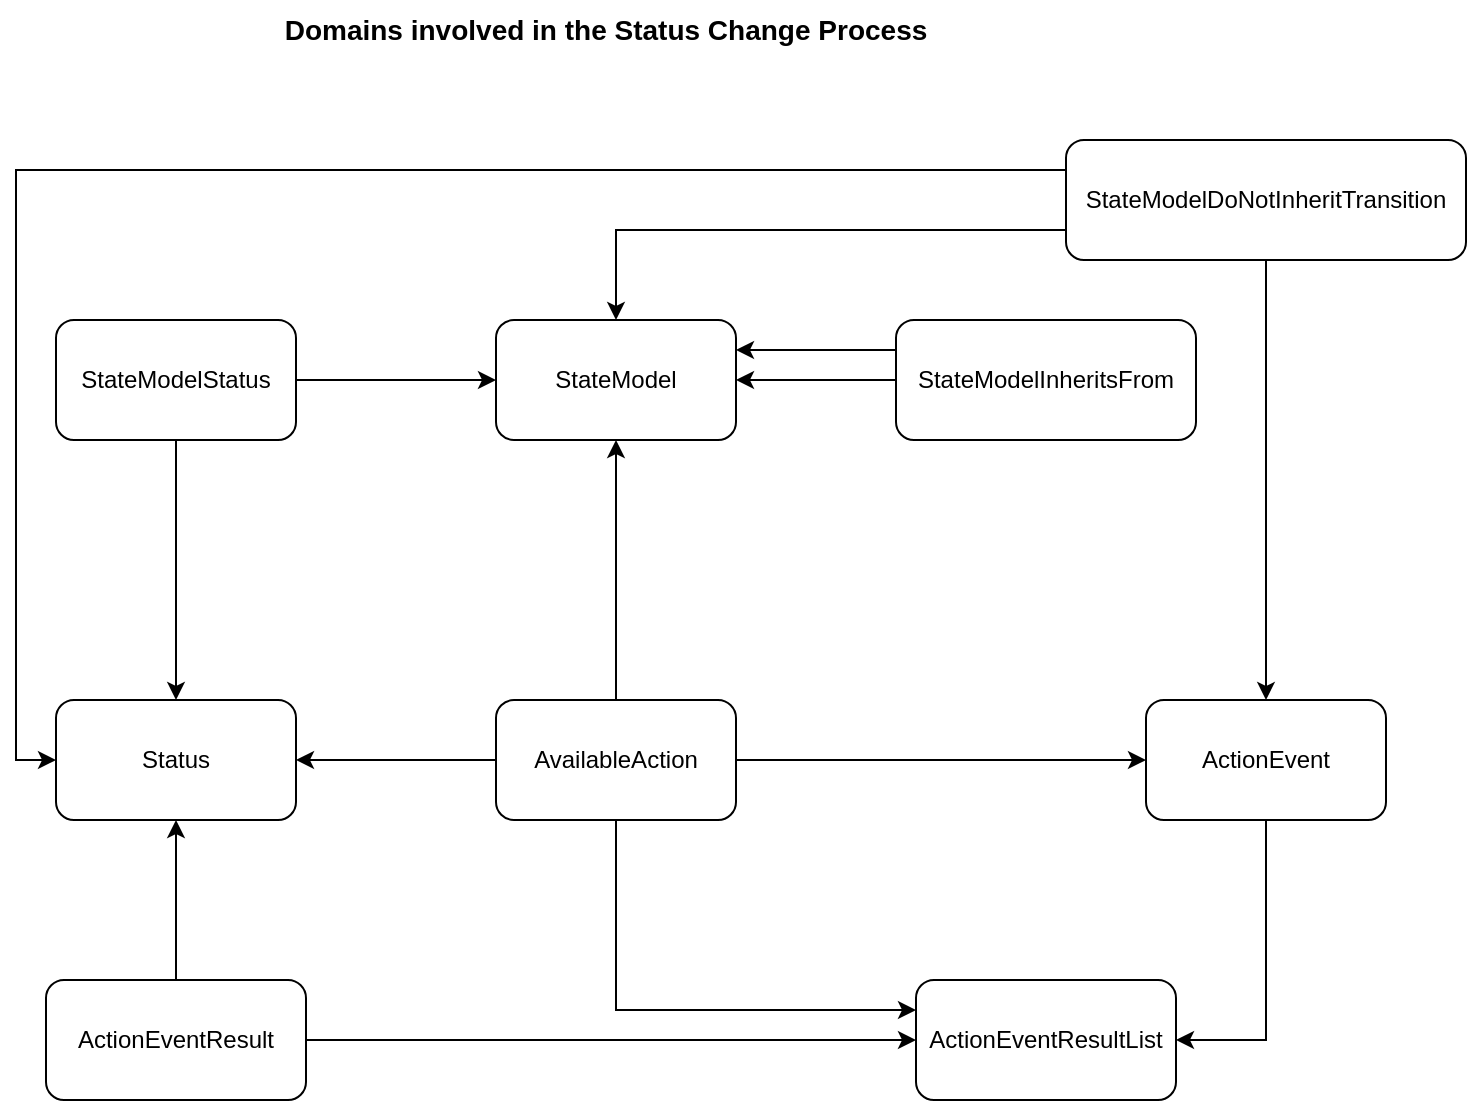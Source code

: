 <mxfile version="21.2.8" type="device">
  <diagram id="gV_GIdKUKbbQq0kPAH81" name="Page-1">
    <mxGraphModel dx="1098" dy="838" grid="1" gridSize="10" guides="1" tooltips="1" connect="1" arrows="1" fold="1" page="1" pageScale="1" pageWidth="850" pageHeight="1100" math="0" shadow="0">
      <root>
        <mxCell id="0" />
        <mxCell id="1" parent="0" />
        <mxCell id="Ve5IslS_dmMGO7tbepop-1" value="StateModel" style="rounded=1;whiteSpace=wrap;html=1;" parent="1" vertex="1">
          <mxGeometry x="305" y="190" width="120" height="60" as="geometry" />
        </mxCell>
        <mxCell id="Ve5IslS_dmMGO7tbepop-2" value="Status" style="rounded=1;whiteSpace=wrap;html=1;" parent="1" vertex="1">
          <mxGeometry x="85" y="380" width="120" height="60" as="geometry" />
        </mxCell>
        <mxCell id="h01yFiyFDO9bGe9575jl-4" style="edgeStyle=orthogonalEdgeStyle;rounded=0;orthogonalLoop=1;jettySize=auto;html=1;entryX=1;entryY=0.5;entryDx=0;entryDy=0;" edge="1" parent="1" source="Ve5IslS_dmMGO7tbepop-3" target="Ve5IslS_dmMGO7tbepop-4">
          <mxGeometry relative="1" as="geometry" />
        </mxCell>
        <mxCell id="Ve5IslS_dmMGO7tbepop-3" value="ActionEvent" style="rounded=1;whiteSpace=wrap;html=1;" parent="1" vertex="1">
          <mxGeometry x="630" y="380" width="120" height="60" as="geometry" />
        </mxCell>
        <mxCell id="Ve5IslS_dmMGO7tbepop-4" value="ActionEventResultList" style="rounded=1;whiteSpace=wrap;html=1;" parent="1" vertex="1">
          <mxGeometry x="515" y="520" width="130" height="60" as="geometry" />
        </mxCell>
        <mxCell id="GCMgNN6SySbp-9KwpjaD-1" style="edgeStyle=orthogonalEdgeStyle;rounded=0;orthogonalLoop=1;jettySize=auto;html=1;exitX=0;exitY=0.5;exitDx=0;exitDy=0;entryX=1;entryY=0.5;entryDx=0;entryDy=0;" parent="1" source="Ve5IslS_dmMGO7tbepop-5" target="Ve5IslS_dmMGO7tbepop-2" edge="1">
          <mxGeometry relative="1" as="geometry" />
        </mxCell>
        <mxCell id="h01yFiyFDO9bGe9575jl-5" style="edgeStyle=orthogonalEdgeStyle;rounded=0;orthogonalLoop=1;jettySize=auto;html=1;entryX=0.5;entryY=1;entryDx=0;entryDy=0;" edge="1" parent="1" source="Ve5IslS_dmMGO7tbepop-5" target="Ve5IslS_dmMGO7tbepop-1">
          <mxGeometry relative="1" as="geometry" />
        </mxCell>
        <mxCell id="h01yFiyFDO9bGe9575jl-16" style="edgeStyle=orthogonalEdgeStyle;rounded=0;orthogonalLoop=1;jettySize=auto;html=1;" edge="1" parent="1" source="Ve5IslS_dmMGO7tbepop-5" target="Ve5IslS_dmMGO7tbepop-3">
          <mxGeometry relative="1" as="geometry" />
        </mxCell>
        <mxCell id="Ve5IslS_dmMGO7tbepop-5" value="AvailableAction" style="rounded=1;whiteSpace=wrap;html=1;" parent="1" vertex="1">
          <mxGeometry x="305" y="380" width="120" height="60" as="geometry" />
        </mxCell>
        <mxCell id="h01yFiyFDO9bGe9575jl-2" style="edgeStyle=orthogonalEdgeStyle;rounded=0;orthogonalLoop=1;jettySize=auto;html=1;entryX=0.5;entryY=1;entryDx=0;entryDy=0;" edge="1" parent="1" source="Ve5IslS_dmMGO7tbepop-6" target="Ve5IslS_dmMGO7tbepop-2">
          <mxGeometry relative="1" as="geometry" />
        </mxCell>
        <mxCell id="h01yFiyFDO9bGe9575jl-9" style="edgeStyle=orthogonalEdgeStyle;rounded=0;orthogonalLoop=1;jettySize=auto;html=1;entryX=0;entryY=0.5;entryDx=0;entryDy=0;" edge="1" parent="1" source="Ve5IslS_dmMGO7tbepop-6" target="Ve5IslS_dmMGO7tbepop-4">
          <mxGeometry relative="1" as="geometry" />
        </mxCell>
        <mxCell id="Ve5IslS_dmMGO7tbepop-6" value="ActionEventResult" style="rounded=1;whiteSpace=wrap;html=1;" parent="1" vertex="1">
          <mxGeometry x="80" y="520" width="130" height="60" as="geometry" />
        </mxCell>
        <mxCell id="Ve5IslS_dmMGO7tbepop-23" value="Domains involved in the Status Change Process" style="text;html=1;strokeColor=none;fillColor=none;align=center;verticalAlign=middle;whiteSpace=wrap;rounded=0;fontStyle=1;fontSize=14;" parent="1" vertex="1">
          <mxGeometry x="180" y="30" width="360" height="30" as="geometry" />
        </mxCell>
        <mxCell id="UAL60vpBYt7VJ-Xm4fNF-6" style="edgeStyle=orthogonalEdgeStyle;rounded=0;orthogonalLoop=1;jettySize=auto;html=1;entryX=0;entryY=0.5;entryDx=0;entryDy=0;" parent="1" source="UAL60vpBYt7VJ-Xm4fNF-1" target="Ve5IslS_dmMGO7tbepop-1" edge="1">
          <mxGeometry relative="1" as="geometry" />
        </mxCell>
        <mxCell id="UAL60vpBYt7VJ-Xm4fNF-7" style="edgeStyle=orthogonalEdgeStyle;rounded=0;orthogonalLoop=1;jettySize=auto;html=1;" parent="1" source="UAL60vpBYt7VJ-Xm4fNF-1" target="Ve5IslS_dmMGO7tbepop-2" edge="1">
          <mxGeometry relative="1" as="geometry" />
        </mxCell>
        <mxCell id="UAL60vpBYt7VJ-Xm4fNF-1" value="StateModelStatus" style="rounded=1;whiteSpace=wrap;html=1;" parent="1" vertex="1">
          <mxGeometry x="85" y="190" width="120" height="60" as="geometry" />
        </mxCell>
        <mxCell id="h01yFiyFDO9bGe9575jl-18" style="edgeStyle=orthogonalEdgeStyle;rounded=0;orthogonalLoop=1;jettySize=auto;html=1;entryX=1;entryY=0.5;entryDx=0;entryDy=0;" edge="1" parent="1" source="h01yFiyFDO9bGe9575jl-10" target="Ve5IslS_dmMGO7tbepop-1">
          <mxGeometry relative="1" as="geometry">
            <Array as="points" />
          </mxGeometry>
        </mxCell>
        <mxCell id="h01yFiyFDO9bGe9575jl-19" style="edgeStyle=orthogonalEdgeStyle;rounded=0;orthogonalLoop=1;jettySize=auto;html=1;entryX=1;entryY=0.25;entryDx=0;entryDy=0;exitX=0;exitY=0.25;exitDx=0;exitDy=0;" edge="1" parent="1" source="h01yFiyFDO9bGe9575jl-10" target="Ve5IslS_dmMGO7tbepop-1">
          <mxGeometry relative="1" as="geometry">
            <mxPoint x="500" y="205" as="sourcePoint" />
          </mxGeometry>
        </mxCell>
        <mxCell id="h01yFiyFDO9bGe9575jl-10" value="StateModelInheritsFrom&lt;br&gt;" style="rounded=1;whiteSpace=wrap;html=1;" vertex="1" parent="1">
          <mxGeometry x="505" y="190" width="150" height="60" as="geometry" />
        </mxCell>
        <mxCell id="h01yFiyFDO9bGe9575jl-17" style="edgeStyle=orthogonalEdgeStyle;rounded=0;orthogonalLoop=1;jettySize=auto;html=1;entryX=0.5;entryY=0;entryDx=0;entryDy=0;" edge="1" parent="1" source="h01yFiyFDO9bGe9575jl-13" target="Ve5IslS_dmMGO7tbepop-3">
          <mxGeometry relative="1" as="geometry" />
        </mxCell>
        <mxCell id="h01yFiyFDO9bGe9575jl-20" style="edgeStyle=orthogonalEdgeStyle;rounded=0;orthogonalLoop=1;jettySize=auto;html=1;entryX=0.5;entryY=0;entryDx=0;entryDy=0;exitX=0;exitY=0.75;exitDx=0;exitDy=0;" edge="1" parent="1" source="h01yFiyFDO9bGe9575jl-13" target="Ve5IslS_dmMGO7tbepop-1">
          <mxGeometry relative="1" as="geometry" />
        </mxCell>
        <mxCell id="h01yFiyFDO9bGe9575jl-21" style="edgeStyle=orthogonalEdgeStyle;rounded=0;orthogonalLoop=1;jettySize=auto;html=1;exitX=0;exitY=0.25;exitDx=0;exitDy=0;entryX=0;entryY=0.5;entryDx=0;entryDy=0;" edge="1" parent="1" source="h01yFiyFDO9bGe9575jl-13" target="Ve5IslS_dmMGO7tbepop-2">
          <mxGeometry relative="1" as="geometry" />
        </mxCell>
        <mxCell id="h01yFiyFDO9bGe9575jl-13" value="StateModelDoNotInheritTransition" style="rounded=1;whiteSpace=wrap;html=1;" vertex="1" parent="1">
          <mxGeometry x="590" y="100" width="200" height="60" as="geometry" />
        </mxCell>
        <mxCell id="h01yFiyFDO9bGe9575jl-15" value="" style="endArrow=classic;html=1;rounded=0;exitX=0.5;exitY=1;exitDx=0;exitDy=0;entryX=0;entryY=0.25;entryDx=0;entryDy=0;" edge="1" parent="1" source="Ve5IslS_dmMGO7tbepop-5" target="Ve5IslS_dmMGO7tbepop-4">
          <mxGeometry width="50" height="50" relative="1" as="geometry">
            <mxPoint x="400" y="390" as="sourcePoint" />
            <mxPoint x="450" y="340" as="targetPoint" />
            <Array as="points">
              <mxPoint x="365" y="535" />
            </Array>
          </mxGeometry>
        </mxCell>
      </root>
    </mxGraphModel>
  </diagram>
</mxfile>
